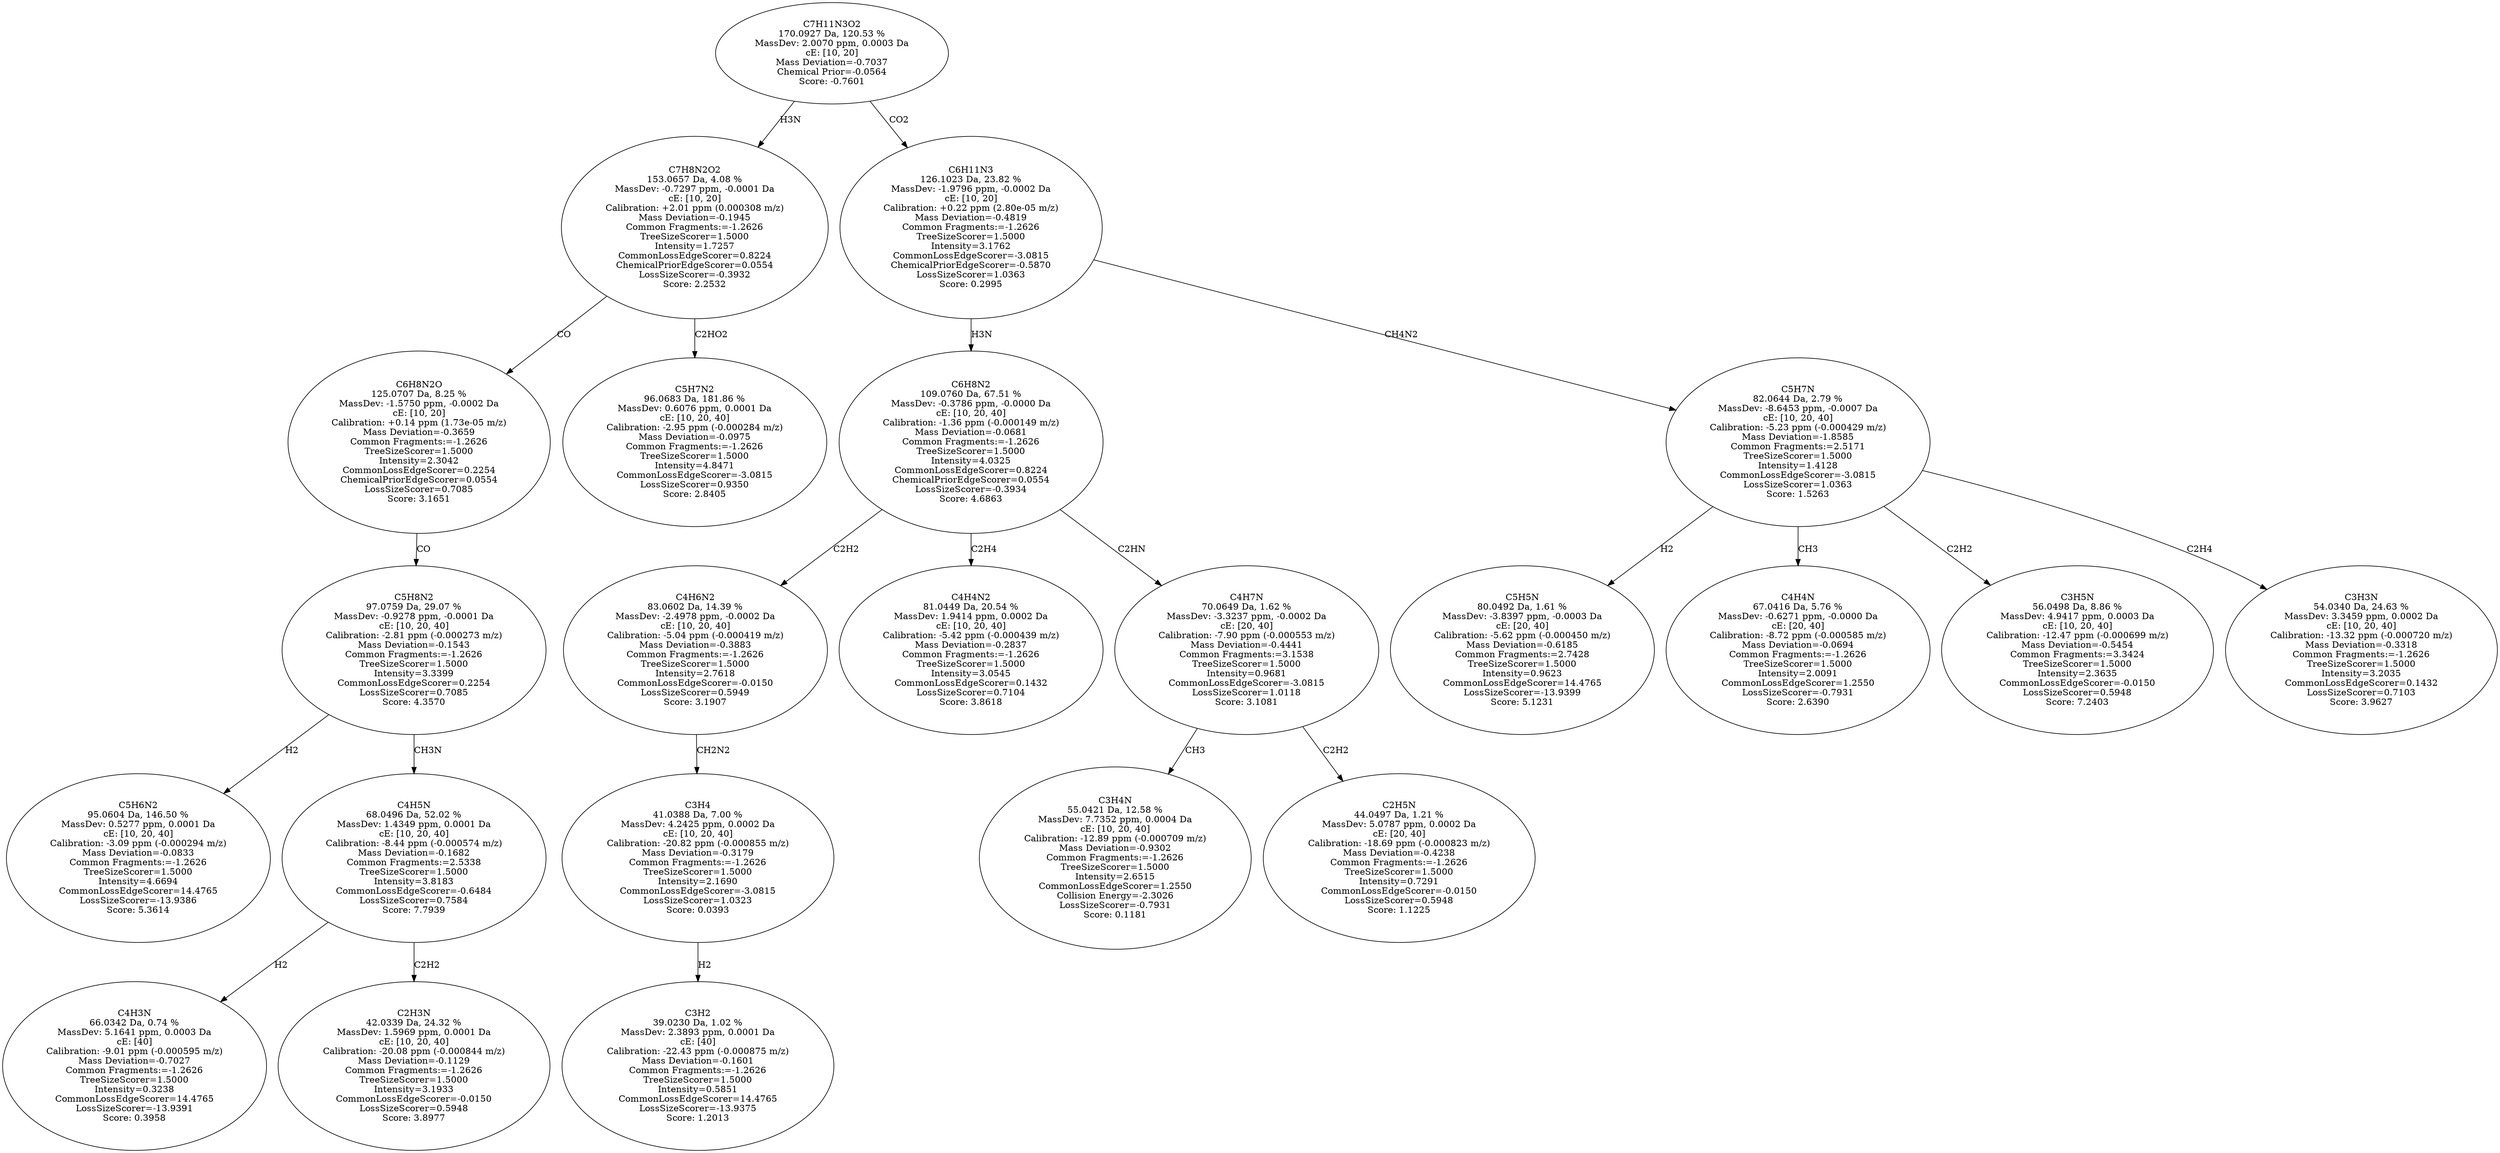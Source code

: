 strict digraph {
v1 [label="C5H6N2\n95.0604 Da, 146.50 %\nMassDev: 0.5277 ppm, 0.0001 Da\ncE: [10, 20, 40]\nCalibration: -3.09 ppm (-0.000294 m/z)\nMass Deviation=-0.0833\nCommon Fragments:=-1.2626\nTreeSizeScorer=1.5000\nIntensity=4.6694\nCommonLossEdgeScorer=14.4765\nLossSizeScorer=-13.9386\nScore: 5.3614"];
v2 [label="C4H3N\n66.0342 Da, 0.74 %\nMassDev: 5.1641 ppm, 0.0003 Da\ncE: [40]\nCalibration: -9.01 ppm (-0.000595 m/z)\nMass Deviation=-0.7027\nCommon Fragments:=-1.2626\nTreeSizeScorer=1.5000\nIntensity=0.3238\nCommonLossEdgeScorer=14.4765\nLossSizeScorer=-13.9391\nScore: 0.3958"];
v3 [label="C2H3N\n42.0339 Da, 24.32 %\nMassDev: 1.5969 ppm, 0.0001 Da\ncE: [10, 20, 40]\nCalibration: -20.08 ppm (-0.000844 m/z)\nMass Deviation=-0.1129\nCommon Fragments:=-1.2626\nTreeSizeScorer=1.5000\nIntensity=3.1933\nCommonLossEdgeScorer=-0.0150\nLossSizeScorer=0.5948\nScore: 3.8977"];
v4 [label="C4H5N\n68.0496 Da, 52.02 %\nMassDev: 1.4349 ppm, 0.0001 Da\ncE: [10, 20, 40]\nCalibration: -8.44 ppm (-0.000574 m/z)\nMass Deviation=-0.1682\nCommon Fragments:=2.5338\nTreeSizeScorer=1.5000\nIntensity=3.8183\nCommonLossEdgeScorer=-0.6484\nLossSizeScorer=0.7584\nScore: 7.7939"];
v5 [label="C5H8N2\n97.0759 Da, 29.07 %\nMassDev: -0.9278 ppm, -0.0001 Da\ncE: [10, 20, 40]\nCalibration: -2.81 ppm (-0.000273 m/z)\nMass Deviation=-0.1543\nCommon Fragments:=-1.2626\nTreeSizeScorer=1.5000\nIntensity=3.3399\nCommonLossEdgeScorer=0.2254\nLossSizeScorer=0.7085\nScore: 4.3570"];
v6 [label="C6H8N2O\n125.0707 Da, 8.25 %\nMassDev: -1.5750 ppm, -0.0002 Da\ncE: [10, 20]\nCalibration: +0.14 ppm (1.73e-05 m/z)\nMass Deviation=-0.3659\nCommon Fragments:=-1.2626\nTreeSizeScorer=1.5000\nIntensity=2.3042\nCommonLossEdgeScorer=0.2254\nChemicalPriorEdgeScorer=0.0554\nLossSizeScorer=0.7085\nScore: 3.1651"];
v7 [label="C5H7N2\n96.0683 Da, 181.86 %\nMassDev: 0.6076 ppm, 0.0001 Da\ncE: [10, 20, 40]\nCalibration: -2.95 ppm (-0.000284 m/z)\nMass Deviation=-0.0975\nCommon Fragments:=-1.2626\nTreeSizeScorer=1.5000\nIntensity=4.8471\nCommonLossEdgeScorer=-3.0815\nLossSizeScorer=0.9350\nScore: 2.8405"];
v8 [label="C7H8N2O2\n153.0657 Da, 4.08 %\nMassDev: -0.7297 ppm, -0.0001 Da\ncE: [10, 20]\nCalibration: +2.01 ppm (0.000308 m/z)\nMass Deviation=-0.1945\nCommon Fragments:=-1.2626\nTreeSizeScorer=1.5000\nIntensity=1.7257\nCommonLossEdgeScorer=0.8224\nChemicalPriorEdgeScorer=0.0554\nLossSizeScorer=-0.3932\nScore: 2.2532"];
v9 [label="C3H2\n39.0230 Da, 1.02 %\nMassDev: 2.3893 ppm, 0.0001 Da\ncE: [40]\nCalibration: -22.43 ppm (-0.000875 m/z)\nMass Deviation=-0.1601\nCommon Fragments:=-1.2626\nTreeSizeScorer=1.5000\nIntensity=0.5851\nCommonLossEdgeScorer=14.4765\nLossSizeScorer=-13.9375\nScore: 1.2013"];
v10 [label="C3H4\n41.0388 Da, 7.00 %\nMassDev: 4.2425 ppm, 0.0002 Da\ncE: [10, 20, 40]\nCalibration: -20.82 ppm (-0.000855 m/z)\nMass Deviation=-0.3179\nCommon Fragments:=-1.2626\nTreeSizeScorer=1.5000\nIntensity=2.1690\nCommonLossEdgeScorer=-3.0815\nLossSizeScorer=1.0323\nScore: 0.0393"];
v11 [label="C4H6N2\n83.0602 Da, 14.39 %\nMassDev: -2.4978 ppm, -0.0002 Da\ncE: [10, 20, 40]\nCalibration: -5.04 ppm (-0.000419 m/z)\nMass Deviation=-0.3883\nCommon Fragments:=-1.2626\nTreeSizeScorer=1.5000\nIntensity=2.7618\nCommonLossEdgeScorer=-0.0150\nLossSizeScorer=0.5949\nScore: 3.1907"];
v12 [label="C4H4N2\n81.0449 Da, 20.54 %\nMassDev: 1.9414 ppm, 0.0002 Da\ncE: [10, 20, 40]\nCalibration: -5.42 ppm (-0.000439 m/z)\nMass Deviation=-0.2837\nCommon Fragments:=-1.2626\nTreeSizeScorer=1.5000\nIntensity=3.0545\nCommonLossEdgeScorer=0.1432\nLossSizeScorer=0.7104\nScore: 3.8618"];
v13 [label="C3H4N\n55.0421 Da, 12.58 %\nMassDev: 7.7352 ppm, 0.0004 Da\ncE: [10, 20, 40]\nCalibration: -12.89 ppm (-0.000709 m/z)\nMass Deviation=-0.9302\nCommon Fragments:=-1.2626\nTreeSizeScorer=1.5000\nIntensity=2.6515\nCommonLossEdgeScorer=1.2550\nCollision Energy=-2.3026\nLossSizeScorer=-0.7931\nScore: 0.1181"];
v14 [label="C2H5N\n44.0497 Da, 1.21 %\nMassDev: 5.0787 ppm, 0.0002 Da\ncE: [20, 40]\nCalibration: -18.69 ppm (-0.000823 m/z)\nMass Deviation=-0.4238\nCommon Fragments:=-1.2626\nTreeSizeScorer=1.5000\nIntensity=0.7291\nCommonLossEdgeScorer=-0.0150\nLossSizeScorer=0.5948\nScore: 1.1225"];
v15 [label="C4H7N\n70.0649 Da, 1.62 %\nMassDev: -3.3237 ppm, -0.0002 Da\ncE: [20, 40]\nCalibration: -7.90 ppm (-0.000553 m/z)\nMass Deviation=-0.4441\nCommon Fragments:=3.1538\nTreeSizeScorer=1.5000\nIntensity=0.9681\nCommonLossEdgeScorer=-3.0815\nLossSizeScorer=1.0118\nScore: 3.1081"];
v16 [label="C6H8N2\n109.0760 Da, 67.51 %\nMassDev: -0.3786 ppm, -0.0000 Da\ncE: [10, 20, 40]\nCalibration: -1.36 ppm (-0.000149 m/z)\nMass Deviation=-0.0681\nCommon Fragments:=-1.2626\nTreeSizeScorer=1.5000\nIntensity=4.0325\nCommonLossEdgeScorer=0.8224\nChemicalPriorEdgeScorer=0.0554\nLossSizeScorer=-0.3934\nScore: 4.6863"];
v17 [label="C5H5N\n80.0492 Da, 1.61 %\nMassDev: -3.8397 ppm, -0.0003 Da\ncE: [20, 40]\nCalibration: -5.62 ppm (-0.000450 m/z)\nMass Deviation=-0.6185\nCommon Fragments:=2.7428\nTreeSizeScorer=1.5000\nIntensity=0.9623\nCommonLossEdgeScorer=14.4765\nLossSizeScorer=-13.9399\nScore: 5.1231"];
v18 [label="C4H4N\n67.0416 Da, 5.76 %\nMassDev: -0.6271 ppm, -0.0000 Da\ncE: [20, 40]\nCalibration: -8.72 ppm (-0.000585 m/z)\nMass Deviation=-0.0694\nCommon Fragments:=-1.2626\nTreeSizeScorer=1.5000\nIntensity=2.0091\nCommonLossEdgeScorer=1.2550\nLossSizeScorer=-0.7931\nScore: 2.6390"];
v19 [label="C3H5N\n56.0498 Da, 8.86 %\nMassDev: 4.9417 ppm, 0.0003 Da\ncE: [10, 20, 40]\nCalibration: -12.47 ppm (-0.000699 m/z)\nMass Deviation=-0.5454\nCommon Fragments:=3.3424\nTreeSizeScorer=1.5000\nIntensity=2.3635\nCommonLossEdgeScorer=-0.0150\nLossSizeScorer=0.5948\nScore: 7.2403"];
v20 [label="C3H3N\n54.0340 Da, 24.63 %\nMassDev: 3.3459 ppm, 0.0002 Da\ncE: [10, 20, 40]\nCalibration: -13.32 ppm (-0.000720 m/z)\nMass Deviation=-0.3318\nCommon Fragments:=-1.2626\nTreeSizeScorer=1.5000\nIntensity=3.2035\nCommonLossEdgeScorer=0.1432\nLossSizeScorer=0.7103\nScore: 3.9627"];
v21 [label="C5H7N\n82.0644 Da, 2.79 %\nMassDev: -8.6453 ppm, -0.0007 Da\ncE: [10, 20, 40]\nCalibration: -5.23 ppm (-0.000429 m/z)\nMass Deviation=-1.8585\nCommon Fragments:=2.5171\nTreeSizeScorer=1.5000\nIntensity=1.4128\nCommonLossEdgeScorer=-3.0815\nLossSizeScorer=1.0363\nScore: 1.5263"];
v22 [label="C6H11N3\n126.1023 Da, 23.82 %\nMassDev: -1.9796 ppm, -0.0002 Da\ncE: [10, 20]\nCalibration: +0.22 ppm (2.80e-05 m/z)\nMass Deviation=-0.4819\nCommon Fragments:=-1.2626\nTreeSizeScorer=1.5000\nIntensity=3.1762\nCommonLossEdgeScorer=-3.0815\nChemicalPriorEdgeScorer=-0.5870\nLossSizeScorer=1.0363\nScore: 0.2995"];
v23 [label="C7H11N3O2\n170.0927 Da, 120.53 %\nMassDev: 2.0070 ppm, 0.0003 Da\ncE: [10, 20]\nMass Deviation=-0.7037\nChemical Prior=-0.0564\nScore: -0.7601"];
v5 -> v1 [label="H2"];
v4 -> v2 [label="H2"];
v4 -> v3 [label="C2H2"];
v5 -> v4 [label="CH3N"];
v6 -> v5 [label="CO"];
v8 -> v6 [label="CO"];
v8 -> v7 [label="C2HO2"];
v23 -> v8 [label="H3N"];
v10 -> v9 [label="H2"];
v11 -> v10 [label="CH2N2"];
v16 -> v11 [label="C2H2"];
v16 -> v12 [label="C2H4"];
v15 -> v13 [label="CH3"];
v15 -> v14 [label="C2H2"];
v16 -> v15 [label="C2HN"];
v22 -> v16 [label="H3N"];
v21 -> v17 [label="H2"];
v21 -> v18 [label="CH3"];
v21 -> v19 [label="C2H2"];
v21 -> v20 [label="C2H4"];
v22 -> v21 [label="CH4N2"];
v23 -> v22 [label="CO2"];
}
